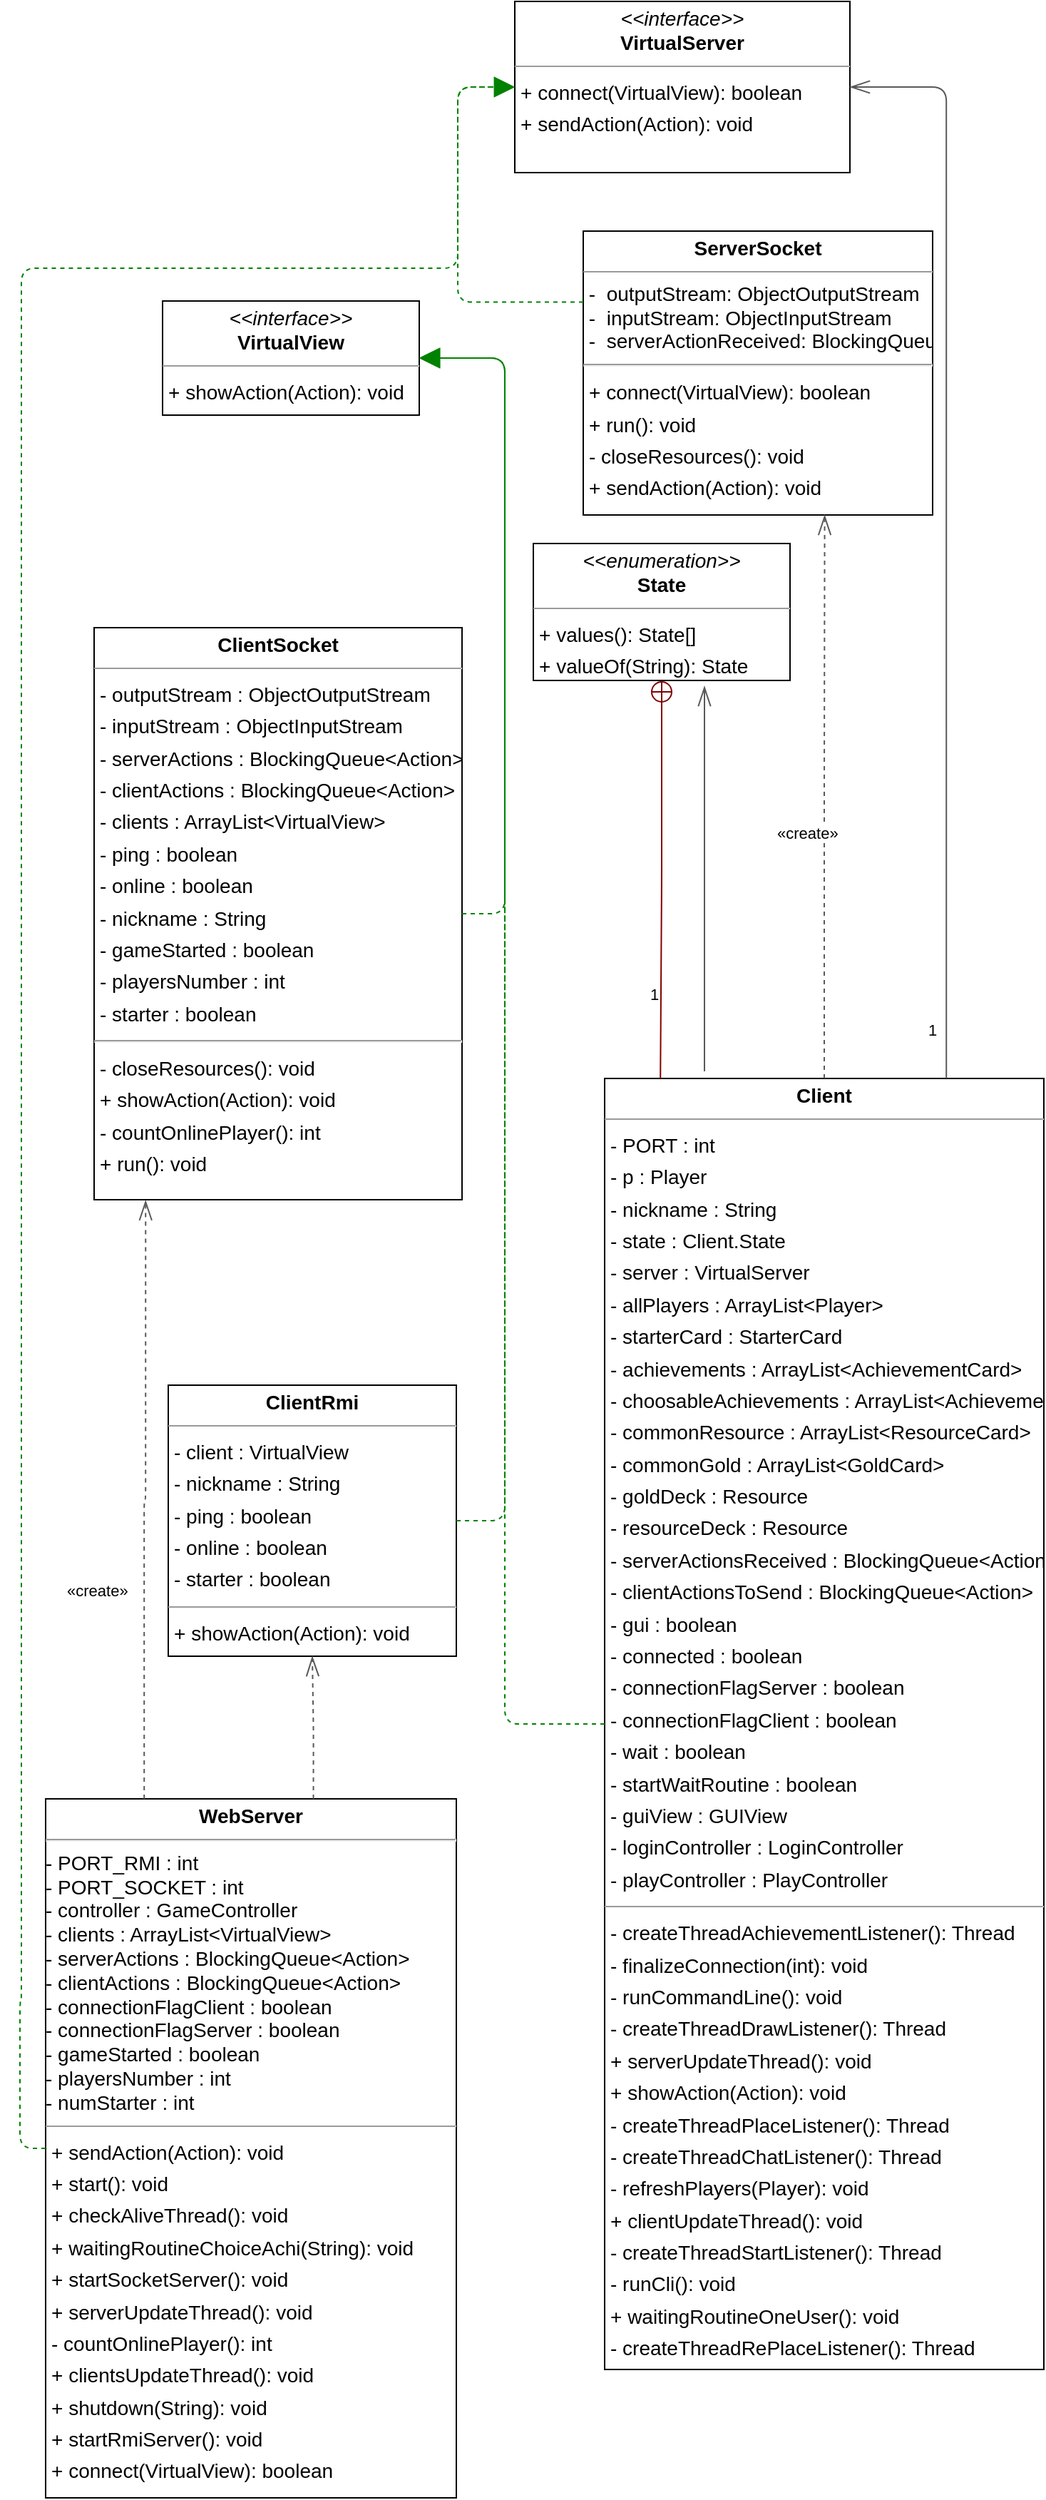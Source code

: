 <mxfile version="24.5.5" type="device">
  <diagram id="1Ksah0OnIG0X2cazaEmD" name="Page-1">
    <mxGraphModel dx="1432" dy="901" grid="1" gridSize="10" guides="1" tooltips="1" connect="1" arrows="1" fold="1" page="0" pageScale="1" pageWidth="850" pageHeight="1100" background="none" math="0" shadow="0">
      <root>
        <mxCell id="0" />
        <mxCell id="1" parent="0" />
        <mxCell id="node3" value="&lt;p style=&quot;margin:0px;margin-top:4px;text-align:center;&quot;&gt;&lt;b&gt;Client&lt;/b&gt;&lt;/p&gt;&lt;hr size=&quot;1&quot;&gt;&lt;p style=&quot;margin: 0px 0px 0px 4px; line-height: 1.6;&quot;&gt;&lt;span class=&quot;hljs-deletion&quot;&gt;- PORT : int&lt;/span&gt;&amp;nbsp;&lt;/p&gt;&lt;p style=&quot;margin: 0px 0px 0px 4px; line-height: 1.6;&quot;&gt;&lt;span class=&quot;hljs-deletion&quot;&gt;- p : Player&lt;/span&gt;&amp;nbsp;&lt;/p&gt;&lt;p style=&quot;margin: 0px 0px 0px 4px; line-height: 1.6;&quot;&gt;&lt;span class=&quot;hljs-deletion&quot;&gt;- nickname : String&lt;/span&gt;&amp;nbsp;&lt;/p&gt;&lt;p style=&quot;margin: 0px 0px 0px 4px; line-height: 1.6;&quot;&gt;&lt;span class=&quot;hljs-deletion&quot;&gt;- state : Client.State&lt;/span&gt;&amp;nbsp;&lt;/p&gt;&lt;p style=&quot;margin: 0px 0px 0px 4px; line-height: 1.6;&quot;&gt;&lt;span class=&quot;hljs-deletion&quot;&gt;- server : VirtualServer&lt;/span&gt;&amp;nbsp;&lt;/p&gt;&lt;p style=&quot;margin: 0px 0px 0px 4px; line-height: 1.6;&quot;&gt;&lt;span class=&quot;hljs-deletion&quot;&gt;- allPlayers : ArrayList&amp;lt;Player&amp;gt;&lt;/span&gt;&amp;nbsp;&lt;/p&gt;&lt;p style=&quot;margin: 0px 0px 0px 4px; line-height: 1.6;&quot;&gt;&lt;span class=&quot;hljs-deletion&quot;&gt;- starterCard : StarterCard&lt;/span&gt;&amp;nbsp;&lt;/p&gt;&lt;p style=&quot;margin: 0px 0px 0px 4px; line-height: 1.6;&quot;&gt;&lt;span class=&quot;hljs-deletion&quot;&gt;- achievements : ArrayList&amp;lt;AchievementCard&amp;gt;&lt;/span&gt;&amp;nbsp;&lt;/p&gt;&lt;p style=&quot;margin: 0px 0px 0px 4px; line-height: 1.6;&quot;&gt;&lt;span class=&quot;hljs-deletion&quot;&gt;- choosableAchievements : ArrayList&amp;lt;AchievementCard&amp;gt;&lt;/span&gt;&amp;nbsp;&lt;/p&gt;&lt;p style=&quot;margin: 0px 0px 0px 4px; line-height: 1.6;&quot;&gt;&lt;span class=&quot;hljs-deletion&quot;&gt;- commonResource : ArrayList&amp;lt;ResourceCard&amp;gt;&lt;/span&gt;&amp;nbsp;&lt;/p&gt;&lt;p style=&quot;margin: 0px 0px 0px 4px; line-height: 1.6;&quot;&gt;&lt;span class=&quot;hljs-deletion&quot;&gt;- commonGold : ArrayList&amp;lt;GoldCard&amp;gt;&lt;/span&gt;&amp;nbsp;&lt;/p&gt;&lt;p style=&quot;margin: 0px 0px 0px 4px; line-height: 1.6;&quot;&gt;&lt;span class=&quot;hljs-deletion&quot;&gt;- goldDeck : Resource&lt;/span&gt;&amp;nbsp;&lt;/p&gt;&lt;p style=&quot;margin: 0px 0px 0px 4px; line-height: 1.6;&quot;&gt;&lt;span class=&quot;hljs-deletion&quot;&gt;- resourceDeck : Resource&lt;/span&gt;&amp;nbsp;&lt;/p&gt;&lt;p style=&quot;margin: 0px 0px 0px 4px; line-height: 1.6;&quot;&gt;&lt;span class=&quot;hljs-deletion&quot;&gt;- serverActionsReceived : BlockingQueue&amp;lt;Action&amp;gt;&lt;/span&gt;&amp;nbsp;&lt;/p&gt;&lt;p style=&quot;margin: 0px 0px 0px 4px; line-height: 1.6;&quot;&gt;&lt;span class=&quot;hljs-deletion&quot;&gt;- clientActionsToSend : BlockingQueue&amp;lt;Action&amp;gt;&lt;/span&gt;&amp;nbsp;&lt;/p&gt;&lt;p style=&quot;margin: 0px 0px 0px 4px; line-height: 1.6;&quot;&gt;&lt;span class=&quot;hljs-deletion&quot;&gt;- gui : boolean&lt;/span&gt;&amp;nbsp;&lt;/p&gt;&lt;p style=&quot;margin: 0px 0px 0px 4px; line-height: 1.6;&quot;&gt;&lt;span class=&quot;hljs-deletion&quot;&gt;- connected : boolean&lt;/span&gt;&amp;nbsp;&lt;/p&gt;&lt;p style=&quot;margin: 0px 0px 0px 4px; line-height: 1.6;&quot;&gt;&lt;span class=&quot;hljs-deletion&quot;&gt;- connectionFlagServer : boolean&lt;/span&gt;&amp;nbsp;&lt;/p&gt;&lt;p style=&quot;margin: 0px 0px 0px 4px; line-height: 1.6;&quot;&gt;&lt;span class=&quot;hljs-deletion&quot;&gt;- connectionFlagClient : boolean&lt;/span&gt;&amp;nbsp;&lt;/p&gt;&lt;p style=&quot;margin: 0px 0px 0px 4px; line-height: 1.6;&quot;&gt;&lt;span class=&quot;hljs-deletion&quot;&gt;- wait : boolean&lt;/span&gt;&amp;nbsp;&lt;/p&gt;&lt;p style=&quot;margin: 0px 0px 0px 4px; line-height: 1.6;&quot;&gt;&lt;span class=&quot;hljs-deletion&quot;&gt;- startWaitRoutine : boolean&lt;/span&gt;&amp;nbsp;&lt;/p&gt;&lt;p style=&quot;margin: 0px 0px 0px 4px; line-height: 1.6;&quot;&gt;&lt;span class=&quot;hljs-deletion&quot;&gt;- guiView : GUIView&lt;/span&gt;&amp;nbsp;&lt;/p&gt;&lt;p style=&quot;margin: 0px 0px 0px 4px; line-height: 1.6;&quot;&gt;&lt;span class=&quot;hljs-deletion&quot;&gt;- loginController : LoginController&lt;/span&gt;&amp;nbsp;&lt;/p&gt;&lt;p style=&quot;margin: 0px 0px 0px 4px; line-height: 1.6;&quot;&gt;&lt;span class=&quot;hljs-deletion&quot;&gt;- playController : PlayController&lt;/span&gt;&lt;/p&gt;&lt;hr size=&quot;1&quot;&gt;&lt;p style=&quot;margin:0 0 0 4px;line-height:1.6;&quot;&gt;- createThreadAchievementListener(): Thread&lt;br&gt;- finalizeConnection(int): void&lt;br&gt;- runCommandLine(): void&lt;br&gt;- createThreadDrawListener(): Thread&lt;br&gt;+ serverUpdateThread(): void&lt;br&gt;+ showAction(Action): void&lt;br&gt;- createThreadPlaceListener(): Thread&lt;br&gt;- createThreadChatListener(): Thread&lt;br&gt;- refreshPlayers(Player): void&lt;br&gt;+ clientUpdateThread(): void&lt;br&gt;- createThreadStartListener(): Thread&lt;br&gt;- runCli(): void&lt;br&gt;+ waitingRoutineOneUser(): void&lt;br&gt;- createThreadRePlaceListener(): Thread&lt;/p&gt;" style="verticalAlign=top;align=left;overflow=fill;fontSize=14;fontFamily=Helvetica;html=1;rounded=0;shadow=0;comic=0;labelBackgroundColor=none;strokeWidth=1;" parent="1" vertex="1">
          <mxGeometry x="230" y="495" width="308" height="905" as="geometry" />
        </mxCell>
        <mxCell id="node6" value="&lt;p style=&quot;margin:0px;margin-top:4px;text-align:center;&quot;&gt;&lt;b&gt;ClientRmi&lt;/b&gt;&lt;/p&gt;&lt;hr size=&quot;1&quot;&gt;&lt;p style=&quot;margin:0 0 0 4px;line-height:1.6;&quot;&gt;&lt;span class=&quot;hljs-deletion&quot;&gt;- client : VirtualView&lt;/span&gt;&amp;nbsp;&lt;/p&gt;&lt;p style=&quot;margin:0 0 0 4px;line-height:1.6;&quot;&gt;&lt;span class=&quot;hljs-deletion&quot;&gt;- nickname : String&lt;/span&gt;&amp;nbsp;&lt;/p&gt;&lt;p style=&quot;margin:0 0 0 4px;line-height:1.6;&quot;&gt;&lt;span class=&quot;hljs-deletion&quot;&gt;- ping : boolean&lt;/span&gt;&amp;nbsp;&lt;/p&gt;&lt;p style=&quot;margin:0 0 0 4px;line-height:1.6;&quot;&gt;&lt;span class=&quot;hljs-deletion&quot;&gt;- online : boolean&lt;/span&gt;&amp;nbsp;&lt;/p&gt;&lt;p style=&quot;margin:0 0 0 4px;line-height:1.6;&quot;&gt;&lt;span class=&quot;hljs-deletion&quot;&gt;- starter : boolean&lt;/span&gt;&lt;br&gt;&lt;/p&gt;&lt;hr size=&quot;1&quot;&gt;&lt;p style=&quot;margin:0 0 0 4px;line-height:1.6;&quot;&gt;+ showAction(Action): void&lt;/p&gt;&lt;p style=&quot;margin:0 0 0 4px;line-height:1.6;&quot;&gt;&lt;br&gt;&lt;/p&gt;" style="verticalAlign=top;align=left;overflow=fill;fontSize=14;fontFamily=Helvetica;html=1;rounded=0;shadow=0;comic=0;labelBackgroundColor=none;strokeWidth=1;" parent="1" vertex="1">
          <mxGeometry x="-76" y="710" width="202" height="190" as="geometry" />
        </mxCell>
        <mxCell id="node4" value="&lt;p style=&quot;margin:0px;margin-top:4px;text-align:center;&quot;&gt;&lt;b&gt;ClientSocket&lt;/b&gt;&lt;/p&gt;&lt;hr size=&quot;1&quot;&gt;&lt;p style=&quot;margin:0 0 0 4px;line-height:1.6;&quot;&gt;&lt;/p&gt;&lt;p style=&quot;margin:0 0 0 4px;line-height:1.6;&quot;&gt;&lt;span style=&quot;background-color: initial;&quot; class=&quot;hljs-deletion&quot;&gt;- outputStream : ObjectOutputStream&lt;/span&gt;&lt;span style=&quot;background-color: initial;&quot;&gt;&amp;nbsp;&lt;/span&gt;&lt;/p&gt;&lt;p style=&quot;margin:0 0 0 4px;line-height:1.6;&quot;&gt;&lt;span style=&quot;background-color: initial;&quot; class=&quot;hljs-deletion&quot;&gt;- inputStream : ObjectInputStream&lt;/span&gt;&lt;span style=&quot;background-color: initial;&quot;&gt;&amp;nbsp;&lt;/span&gt;&lt;/p&gt;&lt;p style=&quot;margin:0 0 0 4px;line-height:1.6;&quot;&gt;&lt;span style=&quot;background-color: initial;&quot; class=&quot;hljs-deletion&quot;&gt;- serverActions : BlockingQueue&amp;lt;Action&amp;gt;&lt;/span&gt;&lt;span style=&quot;background-color: initial;&quot;&gt;&amp;nbsp;&lt;/span&gt;&lt;/p&gt;&lt;p style=&quot;margin:0 0 0 4px;line-height:1.6;&quot;&gt;&lt;span style=&quot;background-color: initial;&quot; class=&quot;hljs-deletion&quot;&gt;- clientActions : BlockingQueue&amp;lt;Action&amp;gt;&lt;/span&gt;&lt;span style=&quot;background-color: initial;&quot;&gt;&amp;nbsp;&lt;/span&gt;&lt;/p&gt;&lt;p style=&quot;margin:0 0 0 4px;line-height:1.6;&quot;&gt;&lt;span style=&quot;background-color: initial;&quot; class=&quot;hljs-deletion&quot;&gt;- clients : ArrayList&amp;lt;VirtualView&amp;gt;&lt;/span&gt;&lt;span style=&quot;background-color: initial;&quot;&gt;&amp;nbsp;&lt;/span&gt;&lt;/p&gt;&lt;p style=&quot;margin:0 0 0 4px;line-height:1.6;&quot;&gt;&lt;span style=&quot;background-color: initial;&quot; class=&quot;hljs-deletion&quot;&gt;- ping : boolean&lt;/span&gt;&lt;span style=&quot;background-color: initial;&quot;&gt;&amp;nbsp;&lt;/span&gt;&lt;/p&gt;&lt;p style=&quot;margin:0 0 0 4px;line-height:1.6;&quot;&gt;&lt;span style=&quot;background-color: initial;&quot; class=&quot;hljs-deletion&quot;&gt;- online : boolean&lt;/span&gt;&lt;span style=&quot;background-color: initial;&quot;&gt;&amp;nbsp;&lt;/span&gt;&lt;/p&gt;&lt;p style=&quot;margin:0 0 0 4px;line-height:1.6;&quot;&gt;&lt;span style=&quot;background-color: initial;&quot; class=&quot;hljs-deletion&quot;&gt;- nickname : String&lt;/span&gt;&lt;span style=&quot;background-color: initial;&quot;&gt;&amp;nbsp;&lt;/span&gt;&lt;/p&gt;&lt;p style=&quot;margin:0 0 0 4px;line-height:1.6;&quot;&gt;&lt;span style=&quot;background-color: initial;&quot; class=&quot;hljs-deletion&quot;&gt;- gameStarted : boolean&lt;/span&gt;&lt;span style=&quot;background-color: initial;&quot;&gt;&amp;nbsp;&lt;/span&gt;&lt;/p&gt;&lt;p style=&quot;margin:0 0 0 4px;line-height:1.6;&quot;&gt;&lt;span style=&quot;background-color: initial;&quot; class=&quot;hljs-deletion&quot;&gt;- playersNumber : int&lt;/span&gt;&lt;span style=&quot;background-color: initial;&quot;&gt;&amp;nbsp;&lt;/span&gt;&lt;/p&gt;&lt;p style=&quot;margin:0 0 0 4px;line-height:1.6;&quot;&gt;&lt;span style=&quot;background-color: initial;&quot; class=&quot;hljs-deletion&quot;&gt;- starter : boolean&lt;/span&gt;&lt;/p&gt;&lt;hr&gt;&lt;p style=&quot;margin:0 0 0 4px;line-height:1.6;&quot;&gt;- closeResources(): void&lt;br&gt;+ showAction(Action): void&lt;br&gt;- countOnlinePlayer(): int&lt;br&gt;+ run(): void&lt;/p&gt;&lt;p style=&quot;margin:0 0 0 4px;line-height:1.6;&quot;&gt;&lt;br&gt;&lt;/p&gt;" style="verticalAlign=top;align=left;overflow=fill;fontSize=14;fontFamily=Helvetica;html=1;rounded=0;shadow=0;comic=0;labelBackgroundColor=none;strokeWidth=1;" parent="1" vertex="1">
          <mxGeometry x="-128" y="179" width="258" height="401" as="geometry" />
        </mxCell>
        <mxCell id="node2" value="&lt;p style=&quot;margin:0px;margin-top:4px;text-align:center;&quot;&gt;&lt;b&gt;ServerSocket&lt;/b&gt;&lt;/p&gt;&lt;hr size=&quot;1&quot;&gt;&amp;nbsp;-&amp;nbsp;&lt;span style=&quot;background-color: initial;&quot;&gt;&amp;nbsp;outputStream:&amp;nbsp;&lt;/span&gt;ObjectOutputStream&lt;div&gt;&amp;nbsp;-&amp;nbsp; inputStream: ObjectInputStream&lt;/div&gt;&lt;div&gt;&amp;nbsp;-&amp;nbsp; serverActionReceived: BlockingQueue&amp;lt;Action&amp;gt;&amp;nbsp;&lt;br&gt;&lt;div&gt;&lt;hr&gt;&lt;p style=&quot;margin:0 0 0 4px;line-height:1.6;&quot;&gt;+ connect(VirtualView): boolean&lt;br&gt;+ run(): void&lt;br&gt;- closeResources(): void&lt;br&gt;+ sendAction(Action): void&lt;/p&gt;&lt;/div&gt;&lt;/div&gt;" style="verticalAlign=top;align=left;overflow=fill;fontSize=14;fontFamily=Helvetica;html=1;rounded=0;shadow=0;comic=0;labelBackgroundColor=none;strokeWidth=1;" parent="1" vertex="1">
          <mxGeometry x="215" y="-99" width="245" height="199" as="geometry" />
        </mxCell>
        <mxCell id="node7" value="&lt;p style=&quot;margin:0px;margin-top:4px;text-align:center;&quot;&gt;&lt;i&gt;&amp;lt;&amp;lt;enumeration&amp;gt;&amp;gt;&lt;/i&gt;&lt;br/&gt;&lt;b&gt;State&lt;/b&gt;&lt;/p&gt;&lt;hr size=&quot;1&quot;/&gt;&lt;p style=&quot;margin:0 0 0 4px;line-height:1.6;&quot;&gt;+ values(): State[]&lt;br/&gt;+ valueOf(String): State&lt;/p&gt;" style="verticalAlign=top;align=left;overflow=fill;fontSize=14;fontFamily=Helvetica;html=1;rounded=0;shadow=0;comic=0;labelBackgroundColor=none;strokeWidth=1;" parent="1" vertex="1">
          <mxGeometry x="180" y="120" width="180" height="96" as="geometry" />
        </mxCell>
        <mxCell id="node1" value="&lt;p style=&quot;margin:0px;margin-top:4px;text-align:center;&quot;&gt;&lt;i&gt;&amp;lt;&amp;lt;interface&amp;gt;&amp;gt;&lt;/i&gt;&lt;br/&gt;&lt;b&gt;VirtualServer&lt;/b&gt;&lt;/p&gt;&lt;hr size=&quot;1&quot;/&gt;&lt;p style=&quot;margin:0 0 0 4px;line-height:1.6;&quot;&gt;+ connect(VirtualView): boolean&lt;br/&gt;+ sendAction(Action): void&lt;/p&gt;" style="verticalAlign=top;align=left;overflow=fill;fontSize=14;fontFamily=Helvetica;html=1;rounded=0;shadow=0;comic=0;labelBackgroundColor=none;strokeWidth=1;" parent="1" vertex="1">
          <mxGeometry x="167" y="-260" width="235" height="120" as="geometry" />
        </mxCell>
        <mxCell id="node5" value="&lt;p style=&quot;margin:0px;margin-top:4px;text-align:center;&quot;&gt;&lt;i&gt;&amp;lt;&amp;lt;interface&amp;gt;&amp;gt;&lt;/i&gt;&lt;br&gt;&lt;b&gt;VirtualView&lt;/b&gt;&lt;/p&gt;&lt;hr size=&quot;1&quot;&gt;&lt;p style=&quot;margin:0 0 0 4px;line-height:1.6;&quot;&gt;+ showAction(Action): void&lt;/p&gt;&lt;p style=&quot;margin:0 0 0 4px;line-height:1.6;&quot;&gt;&lt;br&gt;&lt;/p&gt;" style="verticalAlign=top;align=left;overflow=fill;fontSize=14;fontFamily=Helvetica;html=1;rounded=0;shadow=0;comic=0;labelBackgroundColor=none;strokeWidth=1;" parent="1" vertex="1">
          <mxGeometry x="-80" y="-50" width="180" height="80" as="geometry" />
        </mxCell>
        <mxCell id="node0" value="&lt;p style=&quot;margin:0px;margin-top:4px;text-align:center;&quot;&gt;&lt;b&gt;WebServer&lt;/b&gt;&lt;/p&gt;&lt;hr&gt;&lt;span class=&quot;hljs-deletion&quot;&gt;- PORT_RMI : int&lt;/span&gt;&amp;nbsp;&lt;div&gt;&lt;span class=&quot;hljs-deletion&quot;&gt;- PORT_SOCKET : int&lt;/span&gt;&amp;nbsp;&lt;/div&gt;&lt;div&gt;&lt;span class=&quot;hljs-deletion&quot;&gt;- controller : GameController&lt;/span&gt;&amp;nbsp;&lt;/div&gt;&lt;div&gt;&lt;span class=&quot;hljs-deletion&quot;&gt;- clients : ArrayList&amp;lt;VirtualView&amp;gt;&lt;/span&gt;&amp;nbsp;&lt;/div&gt;&lt;div&gt;&lt;span class=&quot;hljs-deletion&quot;&gt;- serverActions : BlockingQueue&amp;lt;Action&amp;gt;&lt;/span&gt;&amp;nbsp;&lt;/div&gt;&lt;div&gt;&lt;span class=&quot;hljs-deletion&quot;&gt;- clientActions : BlockingQueue&amp;lt;Action&amp;gt;&lt;/span&gt;&amp;nbsp;&lt;/div&gt;&lt;div&gt;&lt;span class=&quot;hljs-deletion&quot;&gt;- connectionFlagClient : boolean&lt;/span&gt;&amp;nbsp;&lt;/div&gt;&lt;div&gt;&lt;span class=&quot;hljs-deletion&quot;&gt;- connectionFlagServer : boolean&lt;/span&gt;&amp;nbsp;&lt;/div&gt;&lt;div&gt;&lt;span class=&quot;hljs-deletion&quot;&gt;- gameStarted : boolean&lt;/span&gt;&amp;nbsp;&lt;/div&gt;&lt;div&gt;&lt;span class=&quot;hljs-deletion&quot;&gt;- playersNumber : int&lt;/span&gt;&amp;nbsp;&lt;/div&gt;&lt;div&gt;&lt;span class=&quot;hljs-deletion&quot;&gt;- numStarter : int&lt;/span&gt;&lt;hr size=&quot;1&quot;&gt;&lt;p style=&quot;margin:0 0 0 4px;line-height:1.6;&quot;&gt;+ sendAction(Action): void&lt;br&gt;+ start(): void&lt;br&gt;+ checkAliveThread(): void&lt;br&gt;+ waitingRoutineChoiceAchi(String): void&lt;br&gt;+ startSocketServer(): void&lt;br&gt;+ serverUpdateThread(): void&lt;br&gt;- countOnlinePlayer(): int&lt;br&gt;+ clientsUpdateThread(): void&lt;br&gt;+ shutdown(String): void&lt;br&gt;+ startRmiServer(): void&lt;br&gt;+ connect(VirtualView): boolean&lt;/p&gt;&lt;/div&gt;" style="verticalAlign=top;align=left;overflow=fill;fontSize=14;fontFamily=Helvetica;html=1;rounded=0;shadow=0;comic=0;labelBackgroundColor=none;strokeWidth=1;" parent="1" vertex="1">
          <mxGeometry x="-162" y="1000" width="288" height="490" as="geometry" />
        </mxCell>
        <mxCell id="edge9" value="" style="html=1;rounded=1;edgeStyle=orthogonalEdgeStyle;dashed=1;startArrow=none;endArrow=openThin;endSize=12;strokeColor=#595959;exitX=0.500;exitY=0.000;exitDx=0;exitDy=0;entryX=0.691;entryY=1.000;entryDx=0;entryDy=0;" parent="1" source="node3" target="node2" edge="1">
          <mxGeometry width="50" height="50" relative="1" as="geometry">
            <Array as="points" />
          </mxGeometry>
        </mxCell>
        <mxCell id="label56" value="«create»" style="edgeLabel;resizable=0;html=1;align=left;verticalAlign=top;strokeColor=default;" parent="edge9" vertex="1" connectable="0">
          <mxGeometry x="349" y="310" as="geometry" />
        </mxCell>
        <mxCell id="edge11" value="" style="html=1;rounded=1;edgeStyle=orthogonalEdgeStyle;dashed=0;startArrow=diamondThinstartSize=12;endArrow=openThin;endSize=12;strokeColor=#595959;" parent="1" edge="1">
          <mxGeometry width="50" height="50" relative="1" as="geometry">
            <Array as="points" />
            <mxPoint x="300" y="490" as="sourcePoint" />
            <mxPoint x="300" y="220" as="targetPoint" />
          </mxGeometry>
        </mxCell>
        <mxCell id="label66" value="" style="edgeLabel;resizable=0;html=1;align=left;verticalAlign=top;strokeColor=default;" parent="edge11" vertex="1" connectable="0">
          <mxGeometry x="260" y="177" as="geometry" />
        </mxCell>
        <mxCell id="label70" value="1" style="edgeLabel;resizable=0;html=1;align=left;verticalAlign=top;strokeColor=default;" parent="edge11" vertex="1" connectable="0">
          <mxGeometry x="260" y="423" as="geometry" />
        </mxCell>
        <mxCell id="edge12" value="" style="html=1;rounded=1;edgeStyle=orthogonalEdgeStyle;dashed=0;startArrow=diamondThinstartSize=12;endArrow=openThin;endSize=12;strokeColor=#595959;exitX=0.778;exitY=0.000;exitDx=0;exitDy=0;entryX=1.000;entryY=0.500;entryDx=0;entryDy=0;" parent="1" source="node3" target="node1" edge="1">
          <mxGeometry width="50" height="50" relative="1" as="geometry">
            <Array as="points">
              <mxPoint x="470" y="-200" />
            </Array>
          </mxGeometry>
        </mxCell>
        <mxCell id="label72" value="" style="edgeLabel;resizable=0;html=1;align=left;verticalAlign=top;strokeColor=default;" parent="edge12" vertex="1" connectable="0">
          <mxGeometry x="394" y="-211" as="geometry" />
        </mxCell>
        <mxCell id="label76" value="1" style="edgeLabel;resizable=0;html=1;align=left;verticalAlign=top;strokeColor=default;" parent="edge12" vertex="1" connectable="0">
          <mxGeometry x="455" y="448" as="geometry" />
        </mxCell>
        <mxCell id="label77" value="" style="edgeLabel;resizable=0;html=1;align=left;verticalAlign=top;strokeColor=default;" parent="edge12" vertex="1" connectable="0">
          <mxGeometry x="394" y="-238" as="geometry" />
        </mxCell>
        <mxCell id="edge2" value="" style="html=1;rounded=1;edgeStyle=orthogonalEdgeStyle;dashed=1;startArrow=none;endArrow=block;endSize=12;strokeColor=#008200;exitX=0.000;exitY=0.500;exitDx=0;exitDy=0;entryX=1.000;entryY=0.500;entryDx=0;entryDy=0;" parent="1" source="node3" target="node5" edge="1">
          <mxGeometry width="50" height="50" relative="1" as="geometry">
            <Array as="points">
              <mxPoint x="160" y="948" />
              <mxPoint x="160" y="-10" />
            </Array>
          </mxGeometry>
        </mxCell>
        <mxCell id="edge3" value="" style="html=1;rounded=1;edgeStyle=orthogonalEdgeStyle;dashed=1;startArrow=none;endArrow=block;endSize=12;strokeColor=#008200;exitX=1.000;exitY=0.500;exitDx=0;exitDy=0;entryX=1.000;entryY=0.500;entryDx=0;entryDy=0;" parent="1" source="node6" target="node5" edge="1">
          <mxGeometry width="50" height="50" relative="1" as="geometry">
            <Array as="points">
              <mxPoint x="160" y="805" />
              <mxPoint x="160" y="-10" />
            </Array>
          </mxGeometry>
        </mxCell>
        <mxCell id="edge1" value="" style="html=1;rounded=1;edgeStyle=orthogonalEdgeStyle;dashed=1;startArrow=none;endArrow=block;endSize=12;strokeColor=#008200;exitX=1.000;exitY=0.500;exitDx=0;exitDy=0;entryX=1.000;entryY=0.500;entryDx=0;entryDy=0;" parent="1" source="node4" target="node5" edge="1">
          <mxGeometry width="50" height="50" relative="1" as="geometry">
            <Array as="points">
              <mxPoint x="160" y="380" />
              <mxPoint x="160" y="-10" />
            </Array>
          </mxGeometry>
        </mxCell>
        <mxCell id="edge0" value="" style="html=1;rounded=1;edgeStyle=orthogonalEdgeStyle;dashed=1;startArrow=none;endArrow=block;endSize=12;strokeColor=#008200;exitX=0;exitY=0.25;exitDx=0;exitDy=0;entryX=0.000;entryY=0.500;entryDx=0;entryDy=0;" parent="1" source="node2" target="node1" edge="1">
          <mxGeometry width="50" height="50" relative="1" as="geometry">
            <Array as="points">
              <mxPoint x="127" y="-49" />
              <mxPoint x="127" y="-200" />
            </Array>
          </mxGeometry>
        </mxCell>
        <mxCell id="edge4" value="" style="html=1;rounded=1;edgeStyle=orthogonalEdgeStyle;dashed=0;startArrow=circlePlus;startFill=0;endArrow=none;strokeColor=#820000;exitX=0.500;exitY=1.001;exitDx=0;exitDy=0;entryX=0.127;entryY=0.000;entryDx=0;entryDy=0;" parent="1" source="node7" target="node3" edge="1">
          <mxGeometry width="50" height="50" relative="1" as="geometry">
            <Array as="points" />
          </mxGeometry>
        </mxCell>
        <mxCell id="edge8" value="" style="html=1;rounded=1;edgeStyle=orthogonalEdgeStyle;dashed=1;startArrow=none;endArrow=openThin;endSize=12;strokeColor=#595959;exitX=0.652;exitY=0.000;exitDx=0;exitDy=0;entryX=0.500;entryY=1.000;entryDx=0;entryDy=0;" parent="1" source="node0" target="node6" edge="1">
          <mxGeometry width="50" height="50" relative="1" as="geometry">
            <Array as="points" />
          </mxGeometry>
        </mxCell>
        <mxCell id="edge13" value="" style="html=1;rounded=1;edgeStyle=orthogonalEdgeStyle;dashed=1;startArrow=none;endArrow=openThin;endSize=12;strokeColor=#595959;exitX=0.240;exitY=0.000;exitDx=0;exitDy=0;entryX=0.14;entryY=1.001;entryDx=0;entryDy=0;entryPerimeter=0;" parent="1" source="node0" target="node4" edge="1">
          <mxGeometry width="50" height="50" relative="1" as="geometry">
            <Array as="points" />
          </mxGeometry>
        </mxCell>
        <mxCell id="label80" value="«create»" style="edgeLabel;resizable=0;html=1;align=left;verticalAlign=top;strokeColor=default;" parent="edge13" vertex="1" connectable="0">
          <mxGeometry x="-149" y="841" as="geometry" />
        </mxCell>
        <mxCell id="edge5" value="" style="html=1;rounded=1;edgeStyle=orthogonalEdgeStyle;dashed=1;startArrow=none;endArrow=block;endSize=12;strokeColor=#008200;exitX=0.000;exitY=0.500;exitDx=0;exitDy=0;entryX=0.000;entryY=0.500;entryDx=0;entryDy=0;" parent="1" source="node0" target="node1" edge="1">
          <mxGeometry width="50" height="50" relative="1" as="geometry">
            <Array as="points">
              <mxPoint x="-180" y="1245" />
              <mxPoint x="-180" y="1142" />
              <mxPoint x="-179" y="1142" />
              <mxPoint x="-179" y="-73" />
              <mxPoint x="127" y="-73" />
              <mxPoint x="127" y="-200" />
            </Array>
          </mxGeometry>
        </mxCell>
      </root>
    </mxGraphModel>
  </diagram>
</mxfile>
